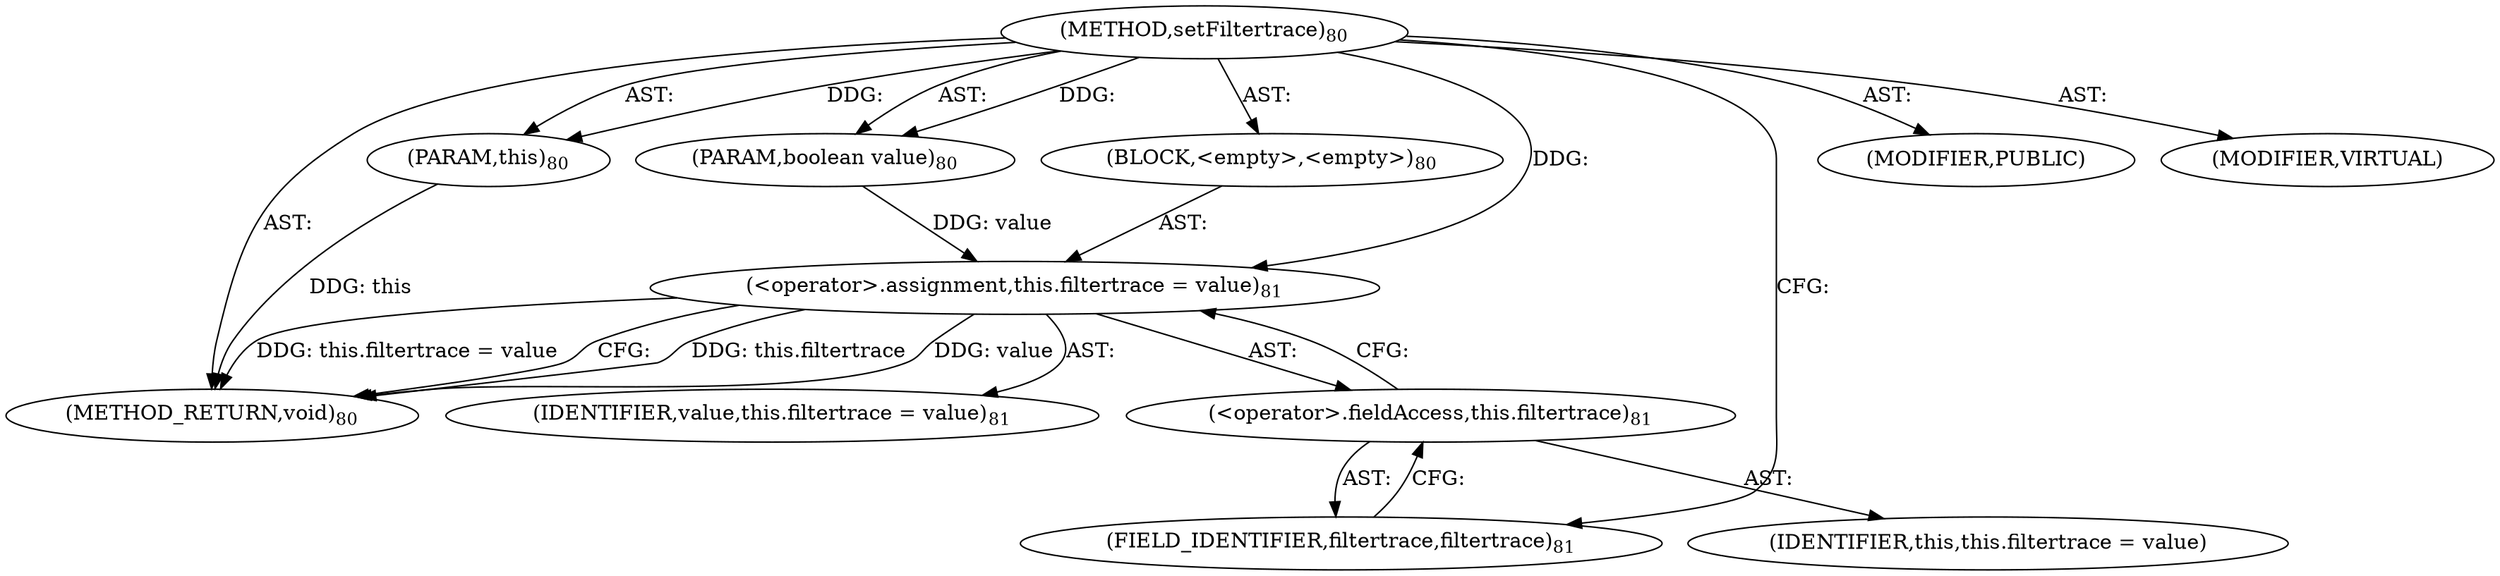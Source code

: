 digraph "setFiltertrace" {  
"111669149696" [label = <(METHOD,setFiltertrace)<SUB>80</SUB>> ]
"115964116995" [label = <(PARAM,this)<SUB>80</SUB>> ]
"115964116996" [label = <(PARAM,boolean value)<SUB>80</SUB>> ]
"25769803776" [label = <(BLOCK,&lt;empty&gt;,&lt;empty&gt;)<SUB>80</SUB>> ]
"30064771072" [label = <(&lt;operator&gt;.assignment,this.filtertrace = value)<SUB>81</SUB>> ]
"30064771073" [label = <(&lt;operator&gt;.fieldAccess,this.filtertrace)<SUB>81</SUB>> ]
"68719476739" [label = <(IDENTIFIER,this,this.filtertrace = value)> ]
"55834574848" [label = <(FIELD_IDENTIFIER,filtertrace,filtertrace)<SUB>81</SUB>> ]
"68719476740" [label = <(IDENTIFIER,value,this.filtertrace = value)<SUB>81</SUB>> ]
"133143986186" [label = <(MODIFIER,PUBLIC)> ]
"133143986187" [label = <(MODIFIER,VIRTUAL)> ]
"128849018880" [label = <(METHOD_RETURN,void)<SUB>80</SUB>> ]
  "111669149696" -> "115964116995"  [ label = "AST: "] 
  "111669149696" -> "115964116996"  [ label = "AST: "] 
  "111669149696" -> "25769803776"  [ label = "AST: "] 
  "111669149696" -> "133143986186"  [ label = "AST: "] 
  "111669149696" -> "133143986187"  [ label = "AST: "] 
  "111669149696" -> "128849018880"  [ label = "AST: "] 
  "25769803776" -> "30064771072"  [ label = "AST: "] 
  "30064771072" -> "30064771073"  [ label = "AST: "] 
  "30064771072" -> "68719476740"  [ label = "AST: "] 
  "30064771073" -> "68719476739"  [ label = "AST: "] 
  "30064771073" -> "55834574848"  [ label = "AST: "] 
  "30064771072" -> "128849018880"  [ label = "CFG: "] 
  "30064771073" -> "30064771072"  [ label = "CFG: "] 
  "55834574848" -> "30064771073"  [ label = "CFG: "] 
  "111669149696" -> "55834574848"  [ label = "CFG: "] 
  "115964116995" -> "128849018880"  [ label = "DDG: this"] 
  "30064771072" -> "128849018880"  [ label = "DDG: this.filtertrace"] 
  "30064771072" -> "128849018880"  [ label = "DDG: value"] 
  "30064771072" -> "128849018880"  [ label = "DDG: this.filtertrace = value"] 
  "111669149696" -> "115964116995"  [ label = "DDG: "] 
  "111669149696" -> "115964116996"  [ label = "DDG: "] 
  "115964116996" -> "30064771072"  [ label = "DDG: value"] 
  "111669149696" -> "30064771072"  [ label = "DDG: "] 
}
